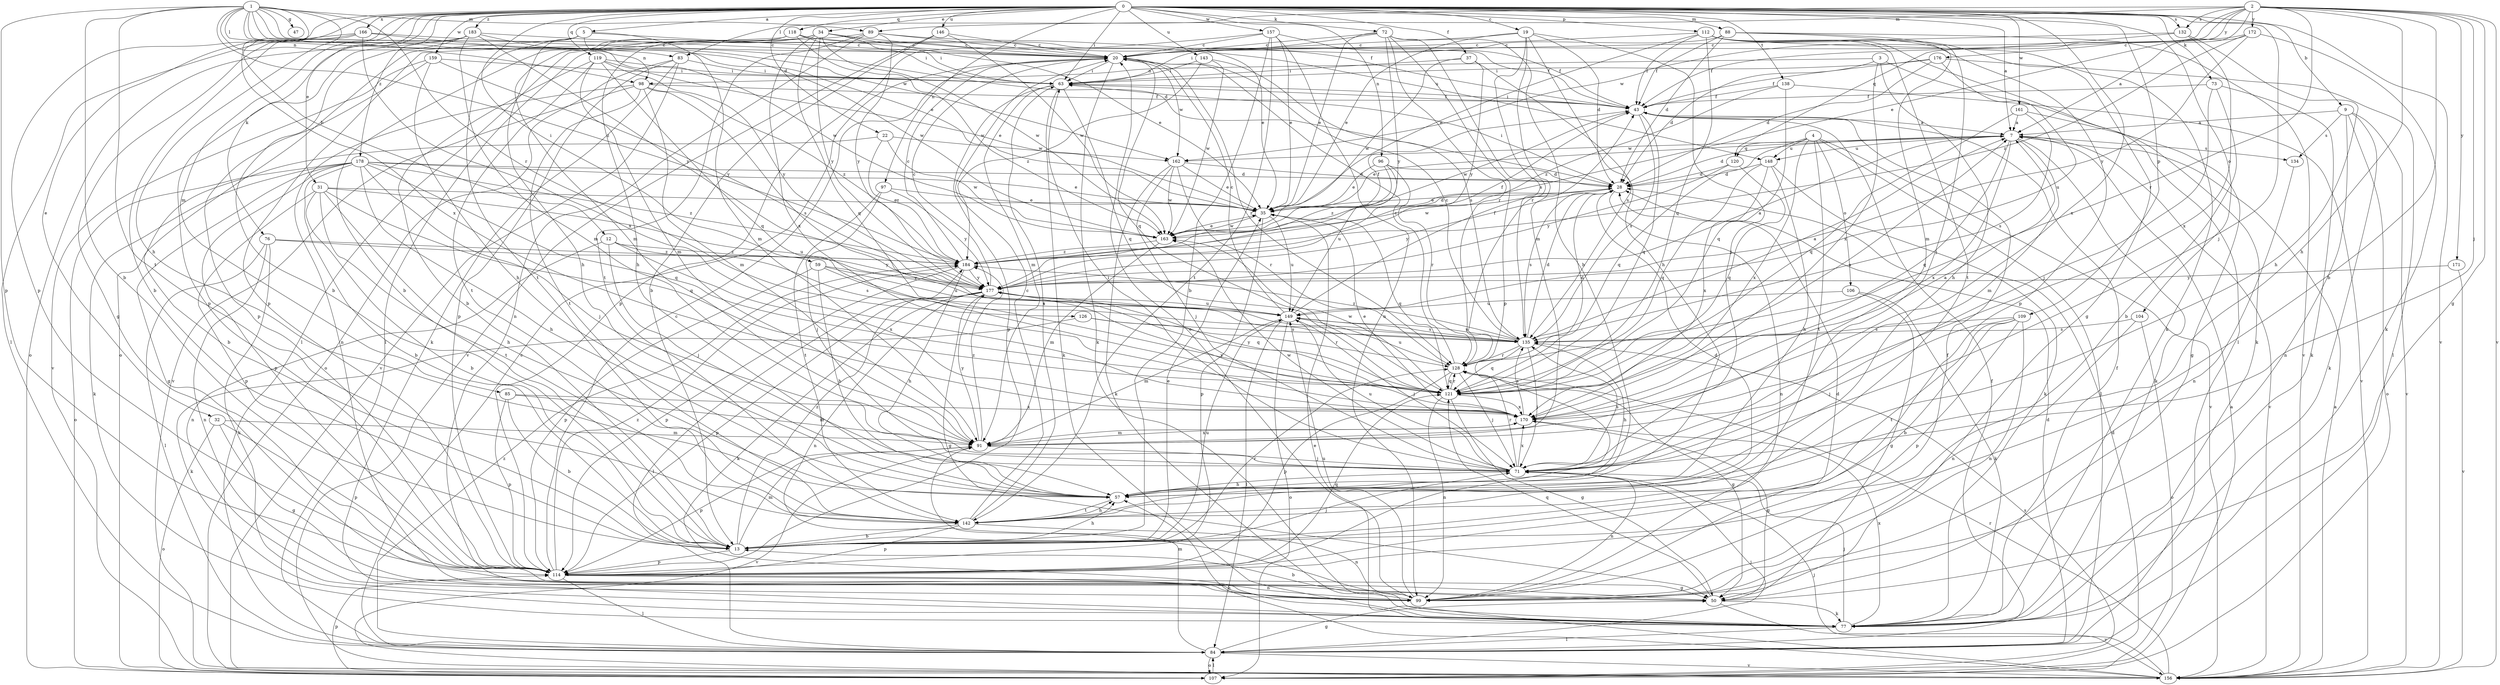 strict digraph  {
0;
1;
2;
3;
4;
5;
7;
9;
12;
13;
19;
20;
22;
28;
31;
32;
34;
35;
37;
43;
47;
50;
57;
59;
63;
71;
72;
73;
76;
77;
83;
84;
85;
88;
89;
91;
96;
97;
98;
99;
104;
106;
107;
109;
112;
114;
118;
119;
120;
121;
126;
128;
132;
134;
135;
138;
142;
143;
146;
148;
149;
156;
157;
159;
161;
162;
163;
166;
170;
171;
172;
176;
177;
178;
183;
184;
0 -> 5  [label=a];
0 -> 7  [label=a];
0 -> 9  [label=b];
0 -> 19  [label=c];
0 -> 22  [label=d];
0 -> 31  [label=e];
0 -> 32  [label=e];
0 -> 34  [label=e];
0 -> 37  [label=f];
0 -> 57  [label=h];
0 -> 59  [label=i];
0 -> 63  [label=i];
0 -> 71  [label=j];
0 -> 72  [label=k];
0 -> 73  [label=k];
0 -> 76  [label=k];
0 -> 85  [label=m];
0 -> 88  [label=m];
0 -> 96  [label=n];
0 -> 97  [label=n];
0 -> 104  [label=o];
0 -> 109  [label=p];
0 -> 112  [label=p];
0 -> 114  [label=p];
0 -> 118  [label=q];
0 -> 119  [label=q];
0 -> 132  [label=s];
0 -> 138  [label=t];
0 -> 143  [label=u];
0 -> 146  [label=u];
0 -> 156  [label=v];
0 -> 157  [label=w];
0 -> 159  [label=w];
0 -> 161  [label=w];
0 -> 166  [label=x];
0 -> 170  [label=x];
0 -> 178  [label=z];
0 -> 183  [label=z];
1 -> 12  [label=b];
1 -> 13  [label=b];
1 -> 28  [label=d];
1 -> 35  [label=e];
1 -> 43  [label=f];
1 -> 47  [label=g];
1 -> 83  [label=l];
1 -> 89  [label=m];
1 -> 98  [label=n];
1 -> 114  [label=p];
1 -> 126  [label=r];
1 -> 142  [label=t];
1 -> 148  [label=u];
1 -> 162  [label=w];
1 -> 170  [label=x];
1 -> 184  [label=z];
2 -> 13  [label=b];
2 -> 35  [label=e];
2 -> 50  [label=g];
2 -> 57  [label=h];
2 -> 71  [label=j];
2 -> 83  [label=l];
2 -> 89  [label=m];
2 -> 120  [label=q];
2 -> 128  [label=r];
2 -> 132  [label=s];
2 -> 156  [label=v];
2 -> 162  [label=w];
2 -> 171  [label=y];
2 -> 172  [label=y];
2 -> 176  [label=y];
3 -> 28  [label=d];
3 -> 57  [label=h];
3 -> 77  [label=k];
3 -> 98  [label=n];
3 -> 170  [label=x];
4 -> 84  [label=l];
4 -> 106  [label=o];
4 -> 120  [label=q];
4 -> 121  [label=q];
4 -> 142  [label=t];
4 -> 148  [label=u];
4 -> 156  [label=v];
4 -> 170  [label=x];
5 -> 20  [label=c];
5 -> 57  [label=h];
5 -> 91  [label=m];
5 -> 98  [label=n];
5 -> 107  [label=o];
5 -> 142  [label=t];
7 -> 28  [label=d];
7 -> 35  [label=e];
7 -> 77  [label=k];
7 -> 91  [label=m];
7 -> 121  [label=q];
7 -> 134  [label=s];
7 -> 148  [label=u];
7 -> 156  [label=v];
7 -> 162  [label=w];
7 -> 170  [label=x];
9 -> 7  [label=a];
9 -> 77  [label=k];
9 -> 99  [label=n];
9 -> 107  [label=o];
9 -> 134  [label=s];
9 -> 156  [label=v];
12 -> 71  [label=j];
12 -> 99  [label=n];
12 -> 135  [label=s];
12 -> 170  [label=x];
12 -> 184  [label=z];
13 -> 35  [label=e];
13 -> 57  [label=h];
13 -> 71  [label=j];
13 -> 91  [label=m];
13 -> 114  [label=p];
13 -> 128  [label=r];
13 -> 149  [label=u];
13 -> 184  [label=z];
19 -> 20  [label=c];
19 -> 28  [label=d];
19 -> 35  [label=e];
19 -> 57  [label=h];
19 -> 71  [label=j];
19 -> 91  [label=m];
19 -> 128  [label=r];
20 -> 63  [label=i];
20 -> 77  [label=k];
20 -> 121  [label=q];
20 -> 128  [label=r];
20 -> 162  [label=w];
22 -> 13  [label=b];
22 -> 162  [label=w];
22 -> 163  [label=w];
22 -> 184  [label=z];
28 -> 35  [label=e];
28 -> 63  [label=i];
28 -> 99  [label=n];
28 -> 135  [label=s];
28 -> 163  [label=w];
28 -> 177  [label=y];
31 -> 13  [label=b];
31 -> 35  [label=e];
31 -> 57  [label=h];
31 -> 114  [label=p];
31 -> 121  [label=q];
31 -> 142  [label=t];
31 -> 149  [label=u];
32 -> 50  [label=g];
32 -> 91  [label=m];
32 -> 107  [label=o];
32 -> 114  [label=p];
34 -> 20  [label=c];
34 -> 35  [label=e];
34 -> 57  [label=h];
34 -> 63  [label=i];
34 -> 84  [label=l];
34 -> 121  [label=q];
34 -> 163  [label=w];
34 -> 170  [label=x];
34 -> 177  [label=y];
35 -> 28  [label=d];
35 -> 114  [label=p];
35 -> 121  [label=q];
35 -> 149  [label=u];
35 -> 163  [label=w];
37 -> 63  [label=i];
37 -> 135  [label=s];
37 -> 163  [label=w];
37 -> 177  [label=y];
43 -> 7  [label=a];
43 -> 63  [label=i];
43 -> 121  [label=q];
43 -> 135  [label=s];
43 -> 163  [label=w];
50 -> 77  [label=k];
50 -> 121  [label=q];
50 -> 156  [label=v];
57 -> 142  [label=t];
59 -> 57  [label=h];
59 -> 114  [label=p];
59 -> 135  [label=s];
59 -> 149  [label=u];
59 -> 177  [label=y];
63 -> 43  [label=f];
63 -> 77  [label=k];
63 -> 91  [label=m];
63 -> 114  [label=p];
63 -> 121  [label=q];
71 -> 57  [label=h];
71 -> 63  [label=i];
71 -> 99  [label=n];
71 -> 128  [label=r];
71 -> 135  [label=s];
71 -> 149  [label=u];
71 -> 163  [label=w];
71 -> 170  [label=x];
72 -> 20  [label=c];
72 -> 35  [label=e];
72 -> 57  [label=h];
72 -> 63  [label=i];
72 -> 114  [label=p];
72 -> 128  [label=r];
72 -> 135  [label=s];
72 -> 177  [label=y];
73 -> 13  [label=b];
73 -> 43  [label=f];
73 -> 71  [label=j];
73 -> 77  [label=k];
76 -> 77  [label=k];
76 -> 84  [label=l];
76 -> 99  [label=n];
76 -> 177  [label=y];
76 -> 184  [label=z];
77 -> 43  [label=f];
77 -> 71  [label=j];
77 -> 84  [label=l];
77 -> 170  [label=x];
83 -> 63  [label=i];
83 -> 77  [label=k];
83 -> 107  [label=o];
83 -> 114  [label=p];
83 -> 156  [label=v];
84 -> 20  [label=c];
84 -> 28  [label=d];
84 -> 43  [label=f];
84 -> 50  [label=g];
84 -> 71  [label=j];
84 -> 91  [label=m];
84 -> 107  [label=o];
84 -> 156  [label=v];
84 -> 184  [label=z];
85 -> 13  [label=b];
85 -> 91  [label=m];
85 -> 114  [label=p];
85 -> 170  [label=x];
88 -> 20  [label=c];
88 -> 28  [label=d];
88 -> 43  [label=f];
88 -> 71  [label=j];
88 -> 91  [label=m];
88 -> 156  [label=v];
89 -> 20  [label=c];
89 -> 35  [label=e];
89 -> 84  [label=l];
89 -> 99  [label=n];
89 -> 142  [label=t];
89 -> 177  [label=y];
91 -> 71  [label=j];
91 -> 114  [label=p];
91 -> 156  [label=v];
91 -> 170  [label=x];
91 -> 177  [label=y];
91 -> 184  [label=z];
96 -> 28  [label=d];
96 -> 35  [label=e];
96 -> 128  [label=r];
96 -> 149  [label=u];
96 -> 184  [label=z];
97 -> 35  [label=e];
97 -> 71  [label=j];
97 -> 142  [label=t];
97 -> 177  [label=y];
98 -> 43  [label=f];
98 -> 91  [label=m];
98 -> 99  [label=n];
98 -> 135  [label=s];
98 -> 142  [label=t];
98 -> 156  [label=v];
98 -> 184  [label=z];
99 -> 13  [label=b];
99 -> 20  [label=c];
99 -> 28  [label=d];
99 -> 43  [label=f];
99 -> 149  [label=u];
104 -> 99  [label=n];
104 -> 107  [label=o];
104 -> 135  [label=s];
106 -> 50  [label=g];
106 -> 77  [label=k];
106 -> 149  [label=u];
107 -> 7  [label=a];
107 -> 28  [label=d];
107 -> 84  [label=l];
107 -> 114  [label=p];
107 -> 135  [label=s];
109 -> 13  [label=b];
109 -> 71  [label=j];
109 -> 99  [label=n];
109 -> 114  [label=p];
109 -> 135  [label=s];
109 -> 142  [label=t];
112 -> 20  [label=c];
112 -> 35  [label=e];
112 -> 43  [label=f];
112 -> 50  [label=g];
112 -> 77  [label=k];
112 -> 84  [label=l];
112 -> 114  [label=p];
112 -> 121  [label=q];
112 -> 142  [label=t];
114 -> 20  [label=c];
114 -> 50  [label=g];
114 -> 84  [label=l];
114 -> 99  [label=n];
114 -> 121  [label=q];
114 -> 184  [label=z];
118 -> 13  [label=b];
118 -> 20  [label=c];
118 -> 43  [label=f];
118 -> 63  [label=i];
118 -> 91  [label=m];
118 -> 114  [label=p];
118 -> 163  [label=w];
119 -> 13  [label=b];
119 -> 35  [label=e];
119 -> 63  [label=i];
119 -> 91  [label=m];
119 -> 121  [label=q];
119 -> 142  [label=t];
119 -> 177  [label=y];
120 -> 28  [label=d];
120 -> 121  [label=q];
120 -> 177  [label=y];
121 -> 7  [label=a];
121 -> 50  [label=g];
121 -> 99  [label=n];
121 -> 128  [label=r];
121 -> 163  [label=w];
121 -> 170  [label=x];
121 -> 177  [label=y];
126 -> 77  [label=k];
126 -> 128  [label=r];
126 -> 135  [label=s];
128 -> 20  [label=c];
128 -> 28  [label=d];
128 -> 50  [label=g];
128 -> 71  [label=j];
128 -> 114  [label=p];
128 -> 121  [label=q];
128 -> 149  [label=u];
132 -> 20  [label=c];
132 -> 43  [label=f];
132 -> 57  [label=h];
132 -> 170  [label=x];
134 -> 99  [label=n];
135 -> 7  [label=a];
135 -> 20  [label=c];
135 -> 28  [label=d];
135 -> 57  [label=h];
135 -> 71  [label=j];
135 -> 121  [label=q];
135 -> 128  [label=r];
135 -> 149  [label=u];
135 -> 184  [label=z];
138 -> 43  [label=f];
138 -> 121  [label=q];
138 -> 156  [label=v];
138 -> 184  [label=z];
142 -> 13  [label=b];
142 -> 20  [label=c];
142 -> 28  [label=d];
142 -> 57  [label=h];
142 -> 63  [label=i];
142 -> 99  [label=n];
142 -> 114  [label=p];
143 -> 63  [label=i];
143 -> 135  [label=s];
143 -> 163  [label=w];
143 -> 184  [label=z];
146 -> 13  [label=b];
146 -> 20  [label=c];
146 -> 156  [label=v];
146 -> 163  [label=w];
148 -> 28  [label=d];
148 -> 57  [label=h];
148 -> 77  [label=k];
148 -> 121  [label=q];
148 -> 170  [label=x];
149 -> 20  [label=c];
149 -> 43  [label=f];
149 -> 71  [label=j];
149 -> 84  [label=l];
149 -> 91  [label=m];
149 -> 107  [label=o];
149 -> 135  [label=s];
156 -> 7  [label=a];
156 -> 35  [label=e];
156 -> 57  [label=h];
156 -> 71  [label=j];
156 -> 128  [label=r];
157 -> 13  [label=b];
157 -> 20  [label=c];
157 -> 35  [label=e];
157 -> 43  [label=f];
157 -> 99  [label=n];
157 -> 114  [label=p];
157 -> 142  [label=t];
159 -> 57  [label=h];
159 -> 63  [label=i];
159 -> 114  [label=p];
159 -> 156  [label=v];
159 -> 177  [label=y];
161 -> 7  [label=a];
161 -> 50  [label=g];
161 -> 121  [label=q];
161 -> 135  [label=s];
162 -> 28  [label=d];
162 -> 35  [label=e];
162 -> 71  [label=j];
162 -> 77  [label=k];
162 -> 128  [label=r];
162 -> 163  [label=w];
163 -> 35  [label=e];
163 -> 43  [label=f];
163 -> 91  [label=m];
163 -> 184  [label=z];
166 -> 13  [label=b];
166 -> 20  [label=c];
166 -> 50  [label=g];
166 -> 84  [label=l];
166 -> 163  [label=w];
166 -> 170  [label=x];
170 -> 7  [label=a];
170 -> 35  [label=e];
170 -> 50  [label=g];
170 -> 91  [label=m];
170 -> 135  [label=s];
170 -> 177  [label=y];
171 -> 156  [label=v];
171 -> 177  [label=y];
172 -> 7  [label=a];
172 -> 20  [label=c];
172 -> 77  [label=k];
172 -> 177  [label=y];
172 -> 184  [label=z];
176 -> 28  [label=d];
176 -> 43  [label=f];
176 -> 63  [label=i];
176 -> 84  [label=l];
176 -> 149  [label=u];
177 -> 7  [label=a];
177 -> 20  [label=c];
177 -> 50  [label=g];
177 -> 77  [label=k];
177 -> 84  [label=l];
177 -> 99  [label=n];
177 -> 114  [label=p];
177 -> 121  [label=q];
177 -> 149  [label=u];
178 -> 13  [label=b];
178 -> 28  [label=d];
178 -> 35  [label=e];
178 -> 50  [label=g];
178 -> 57  [label=h];
178 -> 71  [label=j];
178 -> 77  [label=k];
178 -> 107  [label=o];
178 -> 114  [label=p];
178 -> 121  [label=q];
178 -> 184  [label=z];
183 -> 13  [label=b];
183 -> 20  [label=c];
183 -> 91  [label=m];
183 -> 107  [label=o];
183 -> 114  [label=p];
183 -> 163  [label=w];
183 -> 177  [label=y];
184 -> 20  [label=c];
184 -> 43  [label=f];
184 -> 57  [label=h];
184 -> 114  [label=p];
184 -> 177  [label=y];
}
